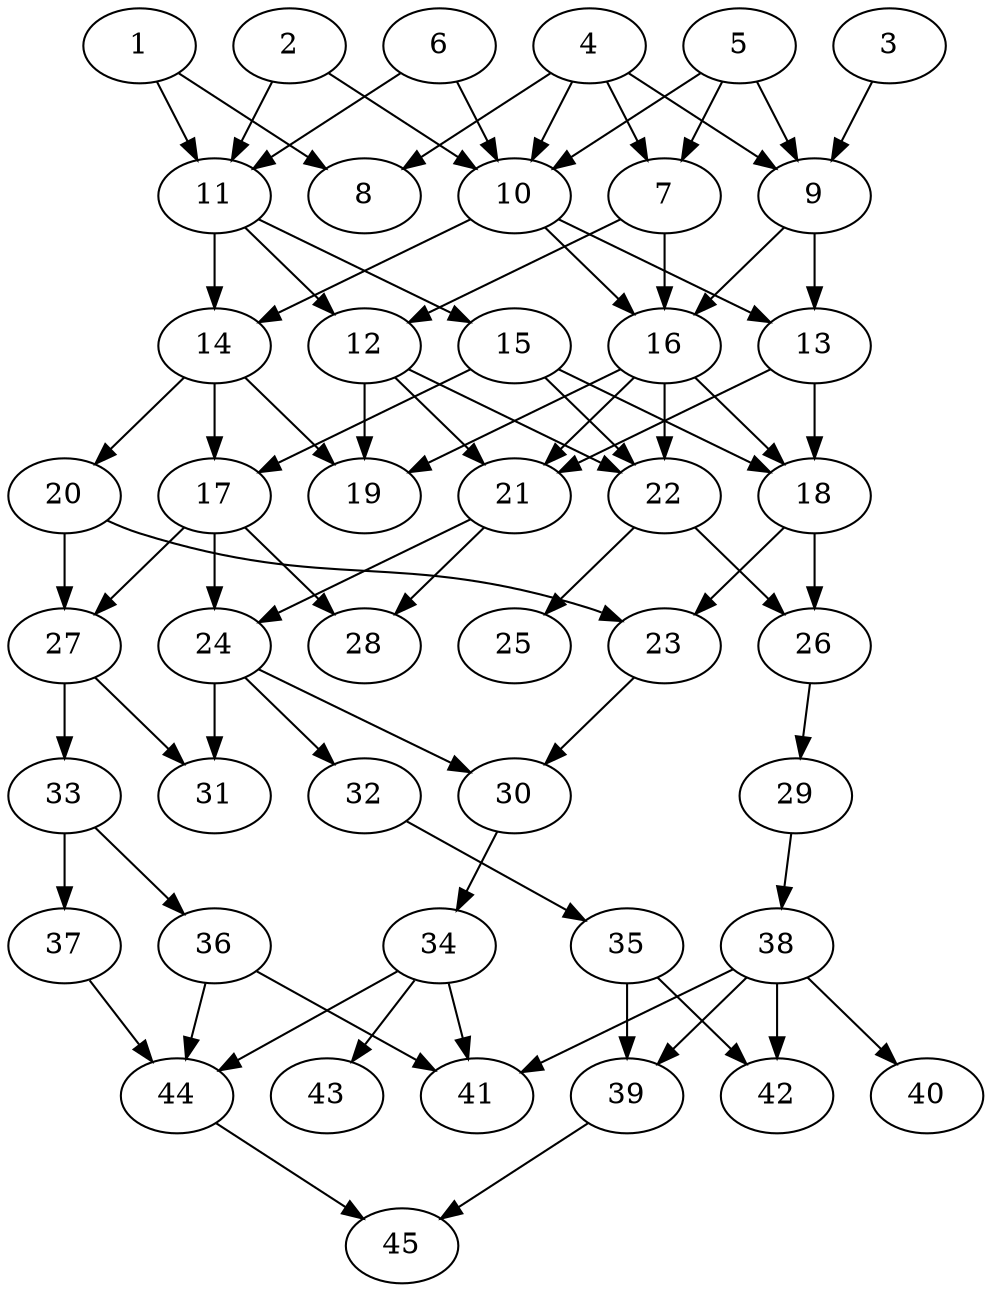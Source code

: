 // DAG automatically generated by daggen at Thu Oct  3 14:07:24 2019
// ./daggen --dot -n 45 --ccr 0.5 --fat 0.5 --regular 0.9 --density 0.6 --mindata 5242880 --maxdata 52428800 
digraph G {
  1 [size="84918272", alpha="0.01", expect_size="42459136"] 
  1 -> 8 [size ="42459136"]
  1 -> 11 [size ="42459136"]
  2 [size="69744640", alpha="0.08", expect_size="34872320"] 
  2 -> 10 [size ="34872320"]
  2 -> 11 [size ="34872320"]
  3 [size="101021696", alpha="0.17", expect_size="50510848"] 
  3 -> 9 [size ="50510848"]
  4 [size="73299968", alpha="0.04", expect_size="36649984"] 
  4 -> 7 [size ="36649984"]
  4 -> 8 [size ="36649984"]
  4 -> 9 [size ="36649984"]
  4 -> 10 [size ="36649984"]
  5 [size="100218880", alpha="0.02", expect_size="50109440"] 
  5 -> 7 [size ="50109440"]
  5 -> 9 [size ="50109440"]
  5 -> 10 [size ="50109440"]
  6 [size="20152320", alpha="0.01", expect_size="10076160"] 
  6 -> 10 [size ="10076160"]
  6 -> 11 [size ="10076160"]
  7 [size="91877376", alpha="0.04", expect_size="45938688"] 
  7 -> 12 [size ="45938688"]
  7 -> 16 [size ="45938688"]
  8 [size="78626816", alpha="0.13", expect_size="39313408"] 
  9 [size="96057344", alpha="0.10", expect_size="48028672"] 
  9 -> 13 [size ="48028672"]
  9 -> 16 [size ="48028672"]
  10 [size="27394048", alpha="0.04", expect_size="13697024"] 
  10 -> 13 [size ="13697024"]
  10 -> 14 [size ="13697024"]
  10 -> 16 [size ="13697024"]
  11 [size="28452864", alpha="0.15", expect_size="14226432"] 
  11 -> 12 [size ="14226432"]
  11 -> 14 [size ="14226432"]
  11 -> 15 [size ="14226432"]
  12 [size="34975744", alpha="0.03", expect_size="17487872"] 
  12 -> 19 [size ="17487872"]
  12 -> 21 [size ="17487872"]
  12 -> 22 [size ="17487872"]
  13 [size="72448000", alpha="0.16", expect_size="36224000"] 
  13 -> 18 [size ="36224000"]
  13 -> 21 [size ="36224000"]
  14 [size="60436480", alpha="0.16", expect_size="30218240"] 
  14 -> 17 [size ="30218240"]
  14 -> 19 [size ="30218240"]
  14 -> 20 [size ="30218240"]
  15 [size="80437248", alpha="0.10", expect_size="40218624"] 
  15 -> 17 [size ="40218624"]
  15 -> 18 [size ="40218624"]
  15 -> 22 [size ="40218624"]
  16 [size="89057280", alpha="0.04", expect_size="44528640"] 
  16 -> 18 [size ="44528640"]
  16 -> 19 [size ="44528640"]
  16 -> 21 [size ="44528640"]
  16 -> 22 [size ="44528640"]
  17 [size="91774976", alpha="0.18", expect_size="45887488"] 
  17 -> 24 [size ="45887488"]
  17 -> 27 [size ="45887488"]
  17 -> 28 [size ="45887488"]
  18 [size="15095808", alpha="0.10", expect_size="7547904"] 
  18 -> 23 [size ="7547904"]
  18 -> 26 [size ="7547904"]
  19 [size="76064768", alpha="0.19", expect_size="38032384"] 
  20 [size="29143040", alpha="0.17", expect_size="14571520"] 
  20 -> 23 [size ="14571520"]
  20 -> 27 [size ="14571520"]
  21 [size="46415872", alpha="0.10", expect_size="23207936"] 
  21 -> 24 [size ="23207936"]
  21 -> 28 [size ="23207936"]
  22 [size="23025664", alpha="0.16", expect_size="11512832"] 
  22 -> 25 [size ="11512832"]
  22 -> 26 [size ="11512832"]
  23 [size="38152192", alpha="0.01", expect_size="19076096"] 
  23 -> 30 [size ="19076096"]
  24 [size="18952192", alpha="0.19", expect_size="9476096"] 
  24 -> 30 [size ="9476096"]
  24 -> 31 [size ="9476096"]
  24 -> 32 [size ="9476096"]
  25 [size="96733184", alpha="0.16", expect_size="48366592"] 
  26 [size="49238016", alpha="0.15", expect_size="24619008"] 
  26 -> 29 [size ="24619008"]
  27 [size="67119104", alpha="0.12", expect_size="33559552"] 
  27 -> 31 [size ="33559552"]
  27 -> 33 [size ="33559552"]
  28 [size="59455488", alpha="0.03", expect_size="29727744"] 
  29 [size="11427840", alpha="0.12", expect_size="5713920"] 
  29 -> 38 [size ="5713920"]
  30 [size="102959104", alpha="0.05", expect_size="51479552"] 
  30 -> 34 [size ="51479552"]
  31 [size="87896064", alpha="0.01", expect_size="43948032"] 
  32 [size="40673280", alpha="0.03", expect_size="20336640"] 
  32 -> 35 [size ="20336640"]
  33 [size="20549632", alpha="0.18", expect_size="10274816"] 
  33 -> 36 [size ="10274816"]
  33 -> 37 [size ="10274816"]
  34 [size="23691264", alpha="0.03", expect_size="11845632"] 
  34 -> 41 [size ="11845632"]
  34 -> 43 [size ="11845632"]
  34 -> 44 [size ="11845632"]
  35 [size="18540544", alpha="0.04", expect_size="9270272"] 
  35 -> 39 [size ="9270272"]
  35 -> 42 [size ="9270272"]
  36 [size="94830592", alpha="0.01", expect_size="47415296"] 
  36 -> 41 [size ="47415296"]
  36 -> 44 [size ="47415296"]
  37 [size="73484288", alpha="0.15", expect_size="36742144"] 
  37 -> 44 [size ="36742144"]
  38 [size="35895296", alpha="0.10", expect_size="17947648"] 
  38 -> 39 [size ="17947648"]
  38 -> 40 [size ="17947648"]
  38 -> 41 [size ="17947648"]
  38 -> 42 [size ="17947648"]
  39 [size="50202624", alpha="0.19", expect_size="25101312"] 
  39 -> 45 [size ="25101312"]
  40 [size="13238272", alpha="0.12", expect_size="6619136"] 
  41 [size="36284416", alpha="0.12", expect_size="18142208"] 
  42 [size="42932224", alpha="0.16", expect_size="21466112"] 
  43 [size="57675776", alpha="0.05", expect_size="28837888"] 
  44 [size="48107520", alpha="0.16", expect_size="24053760"] 
  44 -> 45 [size ="24053760"]
  45 [size="64180224", alpha="0.05", expect_size="32090112"] 
}
